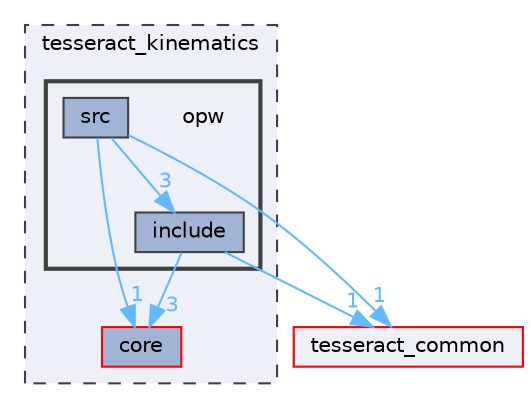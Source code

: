digraph "tesseract_kinematics/opw"
{
 // LATEX_PDF_SIZE
  bgcolor="transparent";
  edge [fontname=Helvetica,fontsize=10,labelfontname=Helvetica,labelfontsize=10];
  node [fontname=Helvetica,fontsize=10,shape=box,height=0.2,width=0.4];
  compound=true
  subgraph clusterdir_294055a49f38394d49b8311f78ecb93d {
    graph [ bgcolor="#edf0f7", pencolor="grey25", label="tesseract_kinematics", fontname=Helvetica,fontsize=10 style="filled,dashed", URL="dir_294055a49f38394d49b8311f78ecb93d.html",tooltip=""]
  dir_c514f902ec1d4c8561ea53d834486b22 [label="core", fillcolor="#a2b4d6", color="red", style="filled", URL="dir_c514f902ec1d4c8561ea53d834486b22.html",tooltip=""];
  subgraph clusterdir_a43fb9b72f9160a89db78aa24f284791 {
    graph [ bgcolor="#edf0f7", pencolor="grey25", label="", fontname=Helvetica,fontsize=10 style="filled,bold", URL="dir_a43fb9b72f9160a89db78aa24f284791.html",tooltip=""]
    dir_a43fb9b72f9160a89db78aa24f284791 [shape=plaintext, label="opw"];
  dir_ccaafc1b3c9bb554f0a81d4b76fe8c33 [label="include", fillcolor="#a2b4d6", color="grey25", style="filled", URL="dir_ccaafc1b3c9bb554f0a81d4b76fe8c33.html",tooltip=""];
  dir_cbb1c4cea4ef76bcfafb3805bf20cc75 [label="src", fillcolor="#a2b4d6", color="grey25", style="filled", URL="dir_cbb1c4cea4ef76bcfafb3805bf20cc75.html",tooltip=""];
  }
  }
  dir_8430b83f3af685b4c96d298a32e9aa37 [label="tesseract_common", fillcolor="#edf0f7", color="red", style="filled", URL="dir_8430b83f3af685b4c96d298a32e9aa37.html",tooltip=""];
  dir_ccaafc1b3c9bb554f0a81d4b76fe8c33->dir_c514f902ec1d4c8561ea53d834486b22 [headlabel="3", labeldistance=1.5 headhref="dir_000037_000009.html" color="steelblue1" fontcolor="steelblue1"];
  dir_ccaafc1b3c9bb554f0a81d4b76fe8c33->dir_8430b83f3af685b4c96d298a32e9aa37 [headlabel="1", labeldistance=1.5 headhref="dir_000037_000075.html" color="steelblue1" fontcolor="steelblue1"];
  dir_cbb1c4cea4ef76bcfafb3805bf20cc75->dir_8430b83f3af685b4c96d298a32e9aa37 [headlabel="1", labeldistance=1.5 headhref="dir_000062_000075.html" color="steelblue1" fontcolor="steelblue1"];
  dir_cbb1c4cea4ef76bcfafb3805bf20cc75->dir_c514f902ec1d4c8561ea53d834486b22 [headlabel="1", labeldistance=1.5 headhref="dir_000062_000009.html" color="steelblue1" fontcolor="steelblue1"];
  dir_cbb1c4cea4ef76bcfafb3805bf20cc75->dir_ccaafc1b3c9bb554f0a81d4b76fe8c33 [headlabel="3", labeldistance=1.5 headhref="dir_000062_000037.html" color="steelblue1" fontcolor="steelblue1"];
}
